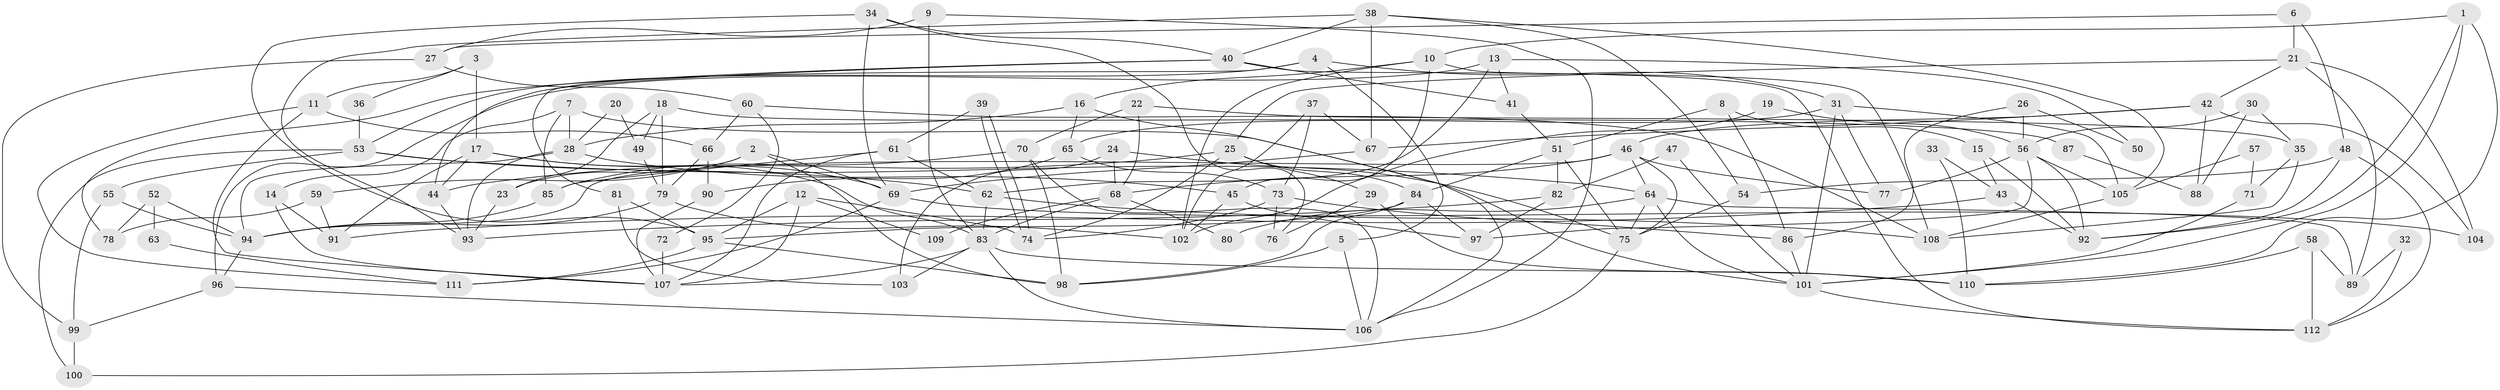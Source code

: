 // Generated by graph-tools (version 1.1) at 2025/15/03/09/25 04:15:08]
// undirected, 112 vertices, 224 edges
graph export_dot {
graph [start="1"]
  node [color=gray90,style=filled];
  1;
  2;
  3;
  4;
  5;
  6;
  7;
  8;
  9;
  10;
  11;
  12;
  13;
  14;
  15;
  16;
  17;
  18;
  19;
  20;
  21;
  22;
  23;
  24;
  25;
  26;
  27;
  28;
  29;
  30;
  31;
  32;
  33;
  34;
  35;
  36;
  37;
  38;
  39;
  40;
  41;
  42;
  43;
  44;
  45;
  46;
  47;
  48;
  49;
  50;
  51;
  52;
  53;
  54;
  55;
  56;
  57;
  58;
  59;
  60;
  61;
  62;
  63;
  64;
  65;
  66;
  67;
  68;
  69;
  70;
  71;
  72;
  73;
  74;
  75;
  76;
  77;
  78;
  79;
  80;
  81;
  82;
  83;
  84;
  85;
  86;
  87;
  88;
  89;
  90;
  91;
  92;
  93;
  94;
  95;
  96;
  97;
  98;
  99;
  100;
  101;
  102;
  103;
  104;
  105;
  106;
  107;
  108;
  109;
  110;
  111;
  112;
  1 -- 101;
  1 -- 110;
  1 -- 10;
  1 -- 92;
  2 -- 98;
  2 -- 69;
  2 -- 23;
  2 -- 59;
  3 -- 17;
  3 -- 11;
  3 -- 36;
  4 -- 53;
  4 -- 31;
  4 -- 5;
  4 -- 81;
  5 -- 98;
  5 -- 106;
  6 -- 21;
  6 -- 48;
  6 -- 27;
  7 -- 28;
  7 -- 101;
  7 -- 14;
  7 -- 85;
  8 -- 51;
  8 -- 15;
  8 -- 86;
  9 -- 27;
  9 -- 83;
  9 -- 106;
  10 -- 108;
  10 -- 16;
  10 -- 45;
  10 -- 102;
  11 -- 107;
  11 -- 66;
  11 -- 111;
  12 -- 74;
  12 -- 95;
  12 -- 107;
  12 -- 109;
  13 -- 62;
  13 -- 96;
  13 -- 41;
  13 -- 50;
  14 -- 107;
  14 -- 91;
  15 -- 43;
  15 -- 92;
  16 -- 106;
  16 -- 28;
  16 -- 65;
  17 -- 83;
  17 -- 44;
  17 -- 69;
  17 -- 91;
  18 -- 79;
  18 -- 23;
  18 -- 49;
  18 -- 87;
  19 -- 102;
  19 -- 56;
  20 -- 28;
  20 -- 49;
  21 -- 42;
  21 -- 104;
  21 -- 25;
  21 -- 89;
  22 -- 70;
  22 -- 68;
  22 -- 35;
  23 -- 93;
  24 -- 75;
  24 -- 68;
  24 -- 103;
  25 -- 84;
  25 -- 29;
  25 -- 44;
  25 -- 74;
  26 -- 56;
  26 -- 86;
  26 -- 50;
  27 -- 99;
  27 -- 60;
  28 -- 93;
  28 -- 45;
  28 -- 94;
  29 -- 76;
  29 -- 110;
  30 -- 35;
  30 -- 56;
  30 -- 88;
  31 -- 105;
  31 -- 65;
  31 -- 77;
  31 -- 101;
  32 -- 89;
  32 -- 112;
  33 -- 110;
  33 -- 43;
  34 -- 95;
  34 -- 69;
  34 -- 40;
  34 -- 76;
  35 -- 108;
  35 -- 71;
  36 -- 53;
  37 -- 102;
  37 -- 73;
  37 -- 67;
  38 -- 67;
  38 -- 40;
  38 -- 54;
  38 -- 93;
  38 -- 105;
  39 -- 61;
  39 -- 74;
  39 -- 74;
  40 -- 41;
  40 -- 44;
  40 -- 78;
  40 -- 112;
  41 -- 51;
  42 -- 67;
  42 -- 46;
  42 -- 88;
  42 -- 104;
  43 -- 92;
  43 -- 91;
  44 -- 93;
  45 -- 97;
  45 -- 102;
  46 -- 75;
  46 -- 64;
  46 -- 68;
  46 -- 77;
  46 -- 94;
  47 -- 82;
  47 -- 101;
  48 -- 92;
  48 -- 112;
  48 -- 54;
  49 -- 79;
  51 -- 75;
  51 -- 82;
  51 -- 84;
  52 -- 94;
  52 -- 78;
  52 -- 63;
  53 -- 62;
  53 -- 64;
  53 -- 55;
  53 -- 100;
  54 -- 75;
  55 -- 94;
  55 -- 99;
  56 -- 97;
  56 -- 77;
  56 -- 92;
  56 -- 105;
  57 -- 71;
  57 -- 105;
  58 -- 110;
  58 -- 112;
  58 -- 89;
  59 -- 91;
  59 -- 78;
  60 -- 66;
  60 -- 72;
  60 -- 108;
  61 -- 107;
  61 -- 85;
  61 -- 62;
  62 -- 108;
  62 -- 83;
  63 -- 111;
  64 -- 89;
  64 -- 75;
  64 -- 80;
  64 -- 101;
  65 -- 73;
  65 -- 90;
  66 -- 79;
  66 -- 90;
  67 -- 69;
  68 -- 83;
  68 -- 80;
  68 -- 109;
  69 -- 111;
  69 -- 104;
  70 -- 85;
  70 -- 106;
  70 -- 98;
  71 -- 101;
  72 -- 107;
  73 -- 86;
  73 -- 74;
  73 -- 76;
  75 -- 100;
  79 -- 102;
  79 -- 94;
  81 -- 103;
  81 -- 95;
  82 -- 93;
  82 -- 97;
  83 -- 106;
  83 -- 103;
  83 -- 107;
  83 -- 110;
  84 -- 95;
  84 -- 97;
  84 -- 98;
  85 -- 94;
  86 -- 101;
  87 -- 88;
  90 -- 107;
  94 -- 96;
  95 -- 98;
  95 -- 111;
  96 -- 106;
  96 -- 99;
  99 -- 100;
  101 -- 112;
  105 -- 108;
}
